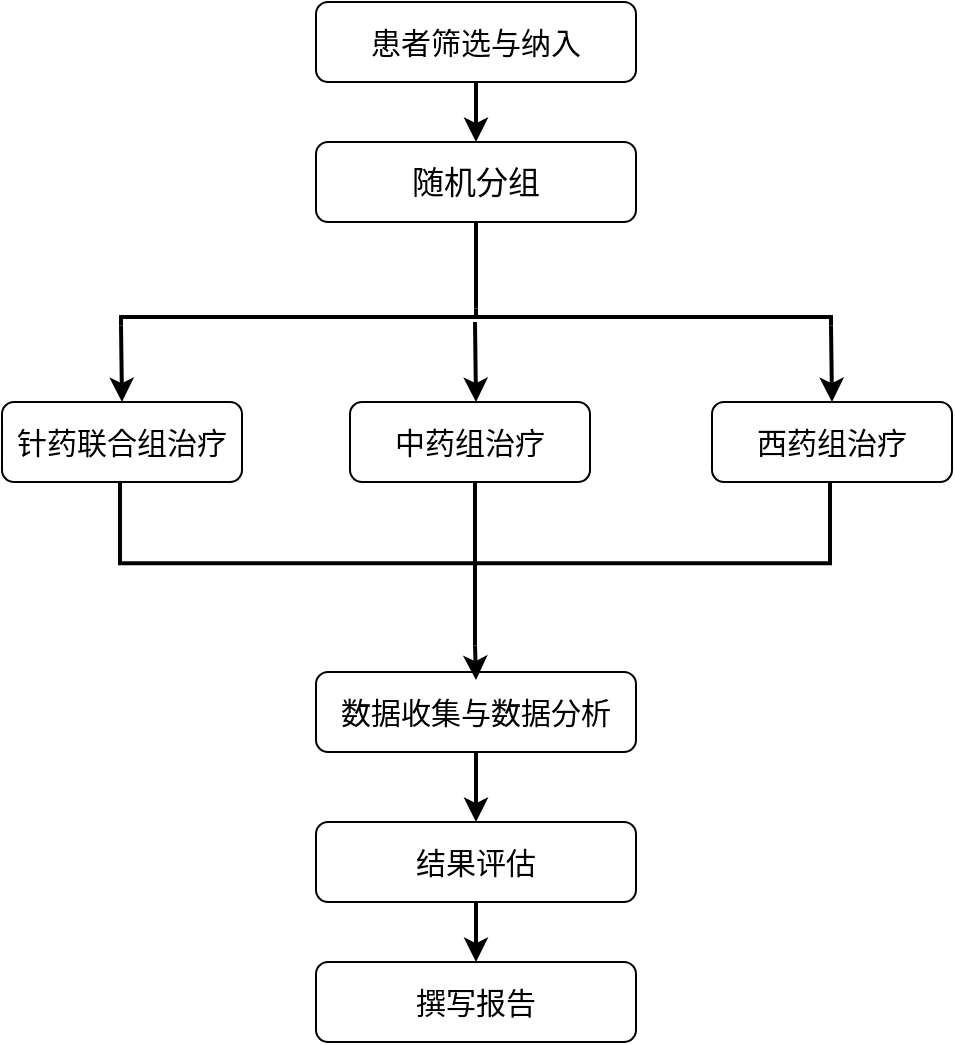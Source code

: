 <mxfile version="26.0.3">
  <diagram id="C5RBs43oDa-KdzZeNtuy" name="Page-1">
    <mxGraphModel dx="1811" dy="693" grid="1" gridSize="10" guides="1" tooltips="1" connect="1" arrows="1" fold="1" page="1" pageScale="1" pageWidth="827" pageHeight="1169" math="0" shadow="0">
      <root>
        <mxCell id="WIyWlLk6GJQsqaUBKTNV-0" />
        <mxCell id="WIyWlLk6GJQsqaUBKTNV-1" parent="WIyWlLk6GJQsqaUBKTNV-0" />
        <mxCell id="Z21egWhMQGi1yjxtVaf5-13" style="edgeStyle=orthogonalEdgeStyle;rounded=0;orthogonalLoop=1;jettySize=auto;html=1;exitX=0.5;exitY=1;exitDx=0;exitDy=0;entryX=0.5;entryY=0;entryDx=0;entryDy=0;strokeWidth=2;" edge="1" parent="WIyWlLk6GJQsqaUBKTNV-1" source="Z21egWhMQGi1yjxtVaf5-0" target="Z21egWhMQGi1yjxtVaf5-1">
          <mxGeometry relative="1" as="geometry" />
        </mxCell>
        <mxCell id="Z21egWhMQGi1yjxtVaf5-0" value="&lt;font style=&quot;font-size: 15px;&quot;&gt;患者筛选与纳入&lt;/font&gt;" style="rounded=1;whiteSpace=wrap;html=1;fontSize=12;glass=0;strokeWidth=1;shadow=0;" vertex="1" parent="WIyWlLk6GJQsqaUBKTNV-1">
          <mxGeometry x="140" y="160" width="160" height="40" as="geometry" />
        </mxCell>
        <mxCell id="Z21egWhMQGi1yjxtVaf5-1" value="&lt;font style=&quot;font-size: 16px;&quot;&gt;随机分组&lt;/font&gt;" style="rounded=1;whiteSpace=wrap;html=1;fontSize=12;glass=0;strokeWidth=1;shadow=0;" vertex="1" parent="WIyWlLk6GJQsqaUBKTNV-1">
          <mxGeometry x="140" y="230" width="160" height="40" as="geometry" />
        </mxCell>
        <mxCell id="Z21egWhMQGi1yjxtVaf5-2" value="&lt;font style=&quot;font-size: 15px;&quot;&gt;针药联合组治疗&lt;/font&gt;" style="rounded=1;whiteSpace=wrap;html=1;fontSize=12;glass=0;strokeWidth=1;shadow=0;" vertex="1" parent="WIyWlLk6GJQsqaUBKTNV-1">
          <mxGeometry x="-17" y="360" width="120" height="40" as="geometry" />
        </mxCell>
        <mxCell id="Z21egWhMQGi1yjxtVaf5-4" value="&lt;font style=&quot;font-size: 15px;&quot;&gt;中药组治疗&lt;/font&gt;" style="rounded=1;whiteSpace=wrap;html=1;fontSize=12;glass=0;strokeWidth=1;shadow=0;" vertex="1" parent="WIyWlLk6GJQsqaUBKTNV-1">
          <mxGeometry x="157" y="360" width="120" height="40" as="geometry" />
        </mxCell>
        <mxCell id="Z21egWhMQGi1yjxtVaf5-7" value="&lt;font style=&quot;font-size: 15px;&quot;&gt;西药组治疗&lt;/font&gt;" style="rounded=1;whiteSpace=wrap;html=1;fontSize=12;glass=0;strokeWidth=1;shadow=0;" vertex="1" parent="WIyWlLk6GJQsqaUBKTNV-1">
          <mxGeometry x="338" y="360" width="120" height="40" as="geometry" />
        </mxCell>
        <mxCell id="Z21egWhMQGi1yjxtVaf5-8" value="&lt;font style=&quot;font-size: 15px;&quot;&gt;数据收集与数据分析&lt;/font&gt;" style="rounded=1;whiteSpace=wrap;html=1;fontSize=12;glass=0;strokeWidth=1;shadow=0;" vertex="1" parent="WIyWlLk6GJQsqaUBKTNV-1">
          <mxGeometry x="140" y="495" width="160" height="40" as="geometry" />
        </mxCell>
        <mxCell id="Z21egWhMQGi1yjxtVaf5-17" style="edgeStyle=orthogonalEdgeStyle;rounded=0;orthogonalLoop=1;jettySize=auto;html=1;exitX=0.5;exitY=1;exitDx=0;exitDy=0;entryX=0.5;entryY=0;entryDx=0;entryDy=0;strokeWidth=2;" edge="1" parent="WIyWlLk6GJQsqaUBKTNV-1" target="Z21egWhMQGi1yjxtVaf5-10">
          <mxGeometry relative="1" as="geometry">
            <mxPoint x="220" y="535" as="sourcePoint" />
          </mxGeometry>
        </mxCell>
        <mxCell id="Z21egWhMQGi1yjxtVaf5-18" style="edgeStyle=orthogonalEdgeStyle;rounded=0;orthogonalLoop=1;jettySize=auto;html=1;exitX=0.5;exitY=1;exitDx=0;exitDy=0;entryX=0.5;entryY=0;entryDx=0;entryDy=0;strokeWidth=2;" edge="1" parent="WIyWlLk6GJQsqaUBKTNV-1" source="Z21egWhMQGi1yjxtVaf5-10" target="Z21egWhMQGi1yjxtVaf5-11">
          <mxGeometry relative="1" as="geometry" />
        </mxCell>
        <mxCell id="Z21egWhMQGi1yjxtVaf5-10" value="&lt;font style=&quot;font-size: 15px;&quot;&gt;结果评估&lt;/font&gt;" style="rounded=1;whiteSpace=wrap;html=1;fontSize=12;glass=0;strokeWidth=1;shadow=0;" vertex="1" parent="WIyWlLk6GJQsqaUBKTNV-1">
          <mxGeometry x="140" y="570" width="160" height="40" as="geometry" />
        </mxCell>
        <mxCell id="Z21egWhMQGi1yjxtVaf5-11" value="&lt;font style=&quot;font-size: 15px;&quot;&gt;撰写报告&lt;/font&gt;" style="rounded=1;whiteSpace=wrap;html=1;fontSize=12;glass=0;strokeWidth=1;shadow=0;" vertex="1" parent="WIyWlLk6GJQsqaUBKTNV-1">
          <mxGeometry x="140" y="640" width="160" height="40" as="geometry" />
        </mxCell>
        <mxCell id="Z21egWhMQGi1yjxtVaf5-22" style="edgeStyle=orthogonalEdgeStyle;rounded=0;orthogonalLoop=1;jettySize=auto;html=1;exitX=1;exitY=0;exitDx=0;exitDy=0;exitPerimeter=0;entryX=0.5;entryY=0;entryDx=0;entryDy=0;strokeWidth=2;" edge="1" parent="WIyWlLk6GJQsqaUBKTNV-1" source="Z21egWhMQGi1yjxtVaf5-20" target="Z21egWhMQGi1yjxtVaf5-7">
          <mxGeometry relative="1" as="geometry" />
        </mxCell>
        <mxCell id="Z21egWhMQGi1yjxtVaf5-23" style="edgeStyle=orthogonalEdgeStyle;rounded=0;orthogonalLoop=1;jettySize=auto;html=1;exitX=1;exitY=1;exitDx=0;exitDy=0;exitPerimeter=0;entryX=0.5;entryY=0;entryDx=0;entryDy=0;strokeWidth=2;" edge="1" parent="WIyWlLk6GJQsqaUBKTNV-1" source="Z21egWhMQGi1yjxtVaf5-20" target="Z21egWhMQGi1yjxtVaf5-2">
          <mxGeometry relative="1" as="geometry" />
        </mxCell>
        <mxCell id="Z21egWhMQGi1yjxtVaf5-20" value="" style="strokeWidth=2;html=1;shape=mxgraph.flowchart.annotation_2;align=left;labelPosition=right;pointerEvents=1;rotation=90;" vertex="1" parent="WIyWlLk6GJQsqaUBKTNV-1">
          <mxGeometry x="215.79" y="140" width="8.43" height="355" as="geometry" />
        </mxCell>
        <mxCell id="Z21egWhMQGi1yjxtVaf5-21" style="edgeStyle=orthogonalEdgeStyle;rounded=0;orthogonalLoop=1;jettySize=auto;html=1;exitX=0.5;exitY=1;exitDx=0;exitDy=0;entryX=0;entryY=0.5;entryDx=0;entryDy=0;entryPerimeter=0;endArrow=none;endFill=0;strokeWidth=2;" edge="1" parent="WIyWlLk6GJQsqaUBKTNV-1" source="Z21egWhMQGi1yjxtVaf5-1" target="Z21egWhMQGi1yjxtVaf5-20">
          <mxGeometry relative="1" as="geometry" />
        </mxCell>
        <mxCell id="Z21egWhMQGi1yjxtVaf5-27" style="edgeStyle=orthogonalEdgeStyle;rounded=0;orthogonalLoop=1;jettySize=auto;html=1;exitX=0;exitY=0.5;exitDx=0;exitDy=0;exitPerimeter=0;entryX=0.5;entryY=0;entryDx=0;entryDy=0;strokeWidth=2;" edge="1" parent="WIyWlLk6GJQsqaUBKTNV-1" source="Z21egWhMQGi1yjxtVaf5-26">
          <mxGeometry relative="1" as="geometry">
            <mxPoint x="220" y="499" as="targetPoint" />
          </mxGeometry>
        </mxCell>
        <mxCell id="Z21egWhMQGi1yjxtVaf5-26" value="" style="strokeWidth=2;html=1;shape=mxgraph.flowchart.annotation_2;align=left;labelPosition=right;pointerEvents=1;rotation=-90;" vertex="1" parent="WIyWlLk6GJQsqaUBKTNV-1">
          <mxGeometry x="178.38" y="263.13" width="82.25" height="355" as="geometry" />
        </mxCell>
        <mxCell id="Z21egWhMQGi1yjxtVaf5-28" style="edgeStyle=orthogonalEdgeStyle;rounded=0;orthogonalLoop=1;jettySize=auto;html=1;exitX=1;exitY=0.5;exitDx=0;exitDy=0;exitPerimeter=0;" edge="1" parent="WIyWlLk6GJQsqaUBKTNV-1" source="Z21egWhMQGi1yjxtVaf5-26" target="Z21egWhMQGi1yjxtVaf5-26">
          <mxGeometry relative="1" as="geometry">
            <Array as="points">
              <mxPoint x="220" y="440" />
              <mxPoint x="220" y="440" />
            </Array>
          </mxGeometry>
        </mxCell>
        <mxCell id="Z21egWhMQGi1yjxtVaf5-29" value="" style="endArrow=none;html=1;rounded=0;strokeWidth=2;" edge="1" parent="WIyWlLk6GJQsqaUBKTNV-1">
          <mxGeometry width="50" height="50" relative="1" as="geometry">
            <mxPoint x="219.5" y="450" as="sourcePoint" />
            <mxPoint x="219.5" y="400" as="targetPoint" />
          </mxGeometry>
        </mxCell>
        <mxCell id="Z21egWhMQGi1yjxtVaf5-30" value="" style="endArrow=classic;html=1;rounded=0;strokeWidth=2;" edge="1" parent="WIyWlLk6GJQsqaUBKTNV-1">
          <mxGeometry width="50" height="50" relative="1" as="geometry">
            <mxPoint x="219.5" y="320" as="sourcePoint" />
            <mxPoint x="220" y="360" as="targetPoint" />
          </mxGeometry>
        </mxCell>
      </root>
    </mxGraphModel>
  </diagram>
</mxfile>

